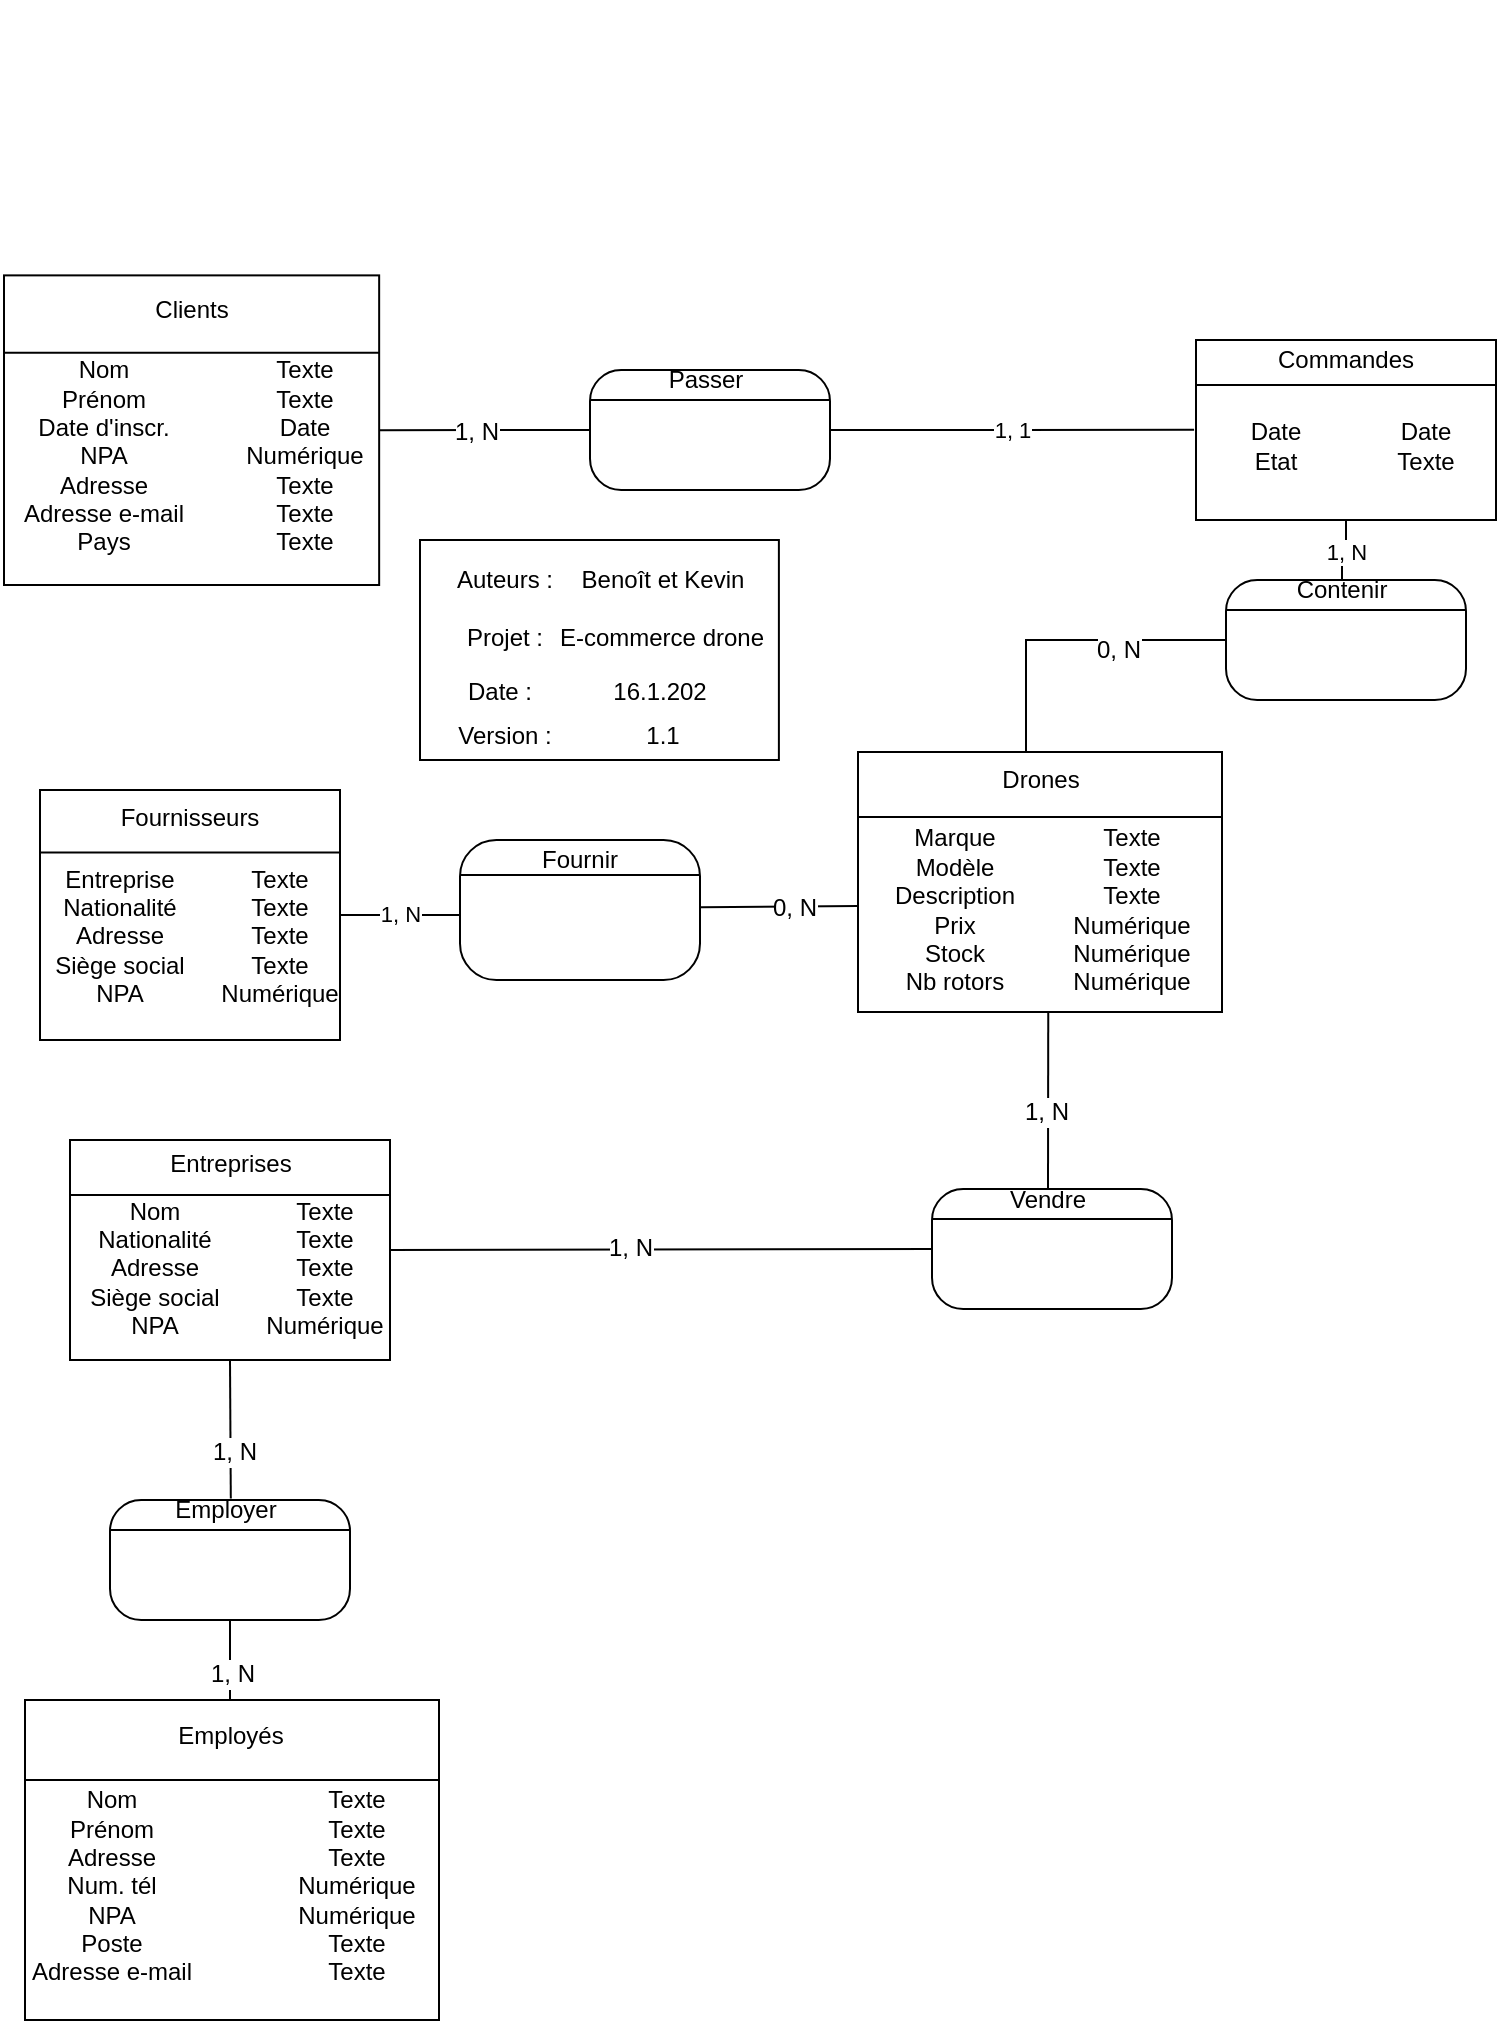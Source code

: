 <mxfile pages="1" version="11.1.4" type="device"><diagram id="fBUJJExzc5TPJynEnIx1" name="Page-1"><mxGraphModel dx="1317" dy="864" grid="1" gridSize="10" guides="1" tooltips="1" connect="1" arrows="1" fold="1" page="1" pageScale="1" pageWidth="827" pageHeight="1169" math="0" shadow="0"><root><mxCell id="0"/><mxCell id="1" parent="0"/><mxCell id="ptszQE8__qWLwmgNun1D-112" value="" style="group" parent="1" vertex="1" connectable="0"><mxGeometry x="30" y="40" width="270" height="150" as="geometry"/></mxCell><mxCell id="ptszQE8__qWLwmgNun1D-86" value="" style="group" parent="ptszQE8__qWLwmgNun1D-112" vertex="1" connectable="0"><mxGeometry width="270" height="150" as="geometry"/></mxCell><mxCell id="ptszQE8__qWLwmgNun1D-332" value="" style="group" parent="ptszQE8__qWLwmgNun1D-86" vertex="1" connectable="0"><mxGeometry x="190" y="270" width="190" height="110" as="geometry"/></mxCell><mxCell id="ptszQE8__qWLwmgNun1D-331" value="" style="group" parent="ptszQE8__qWLwmgNun1D-332" vertex="1" connectable="0"><mxGeometry width="190" height="110" as="geometry"/></mxCell><mxCell id="ptszQE8__qWLwmgNun1D-113" value="" style="group" parent="ptszQE8__qWLwmgNun1D-331" vertex="1" connectable="0"><mxGeometry width="190" height="110" as="geometry"/></mxCell><mxCell id="ptszQE8__qWLwmgNun1D-111" value="" style="group" parent="ptszQE8__qWLwmgNun1D-113" vertex="1" connectable="0"><mxGeometry width="190" height="110" as="geometry"/></mxCell><mxCell id="ptszQE8__qWLwmgNun1D-87" value="" style="group" parent="ptszQE8__qWLwmgNun1D-111" vertex="1" connectable="0"><mxGeometry width="190" height="110" as="geometry"/></mxCell><mxCell id="ptszQE8__qWLwmgNun1D-88" value="" style="rounded=0;whiteSpace=wrap;html=1;" parent="ptszQE8__qWLwmgNun1D-87" vertex="1"><mxGeometry width="179.444" height="110" as="geometry"/></mxCell><mxCell id="ptszQE8__qWLwmgNun1D-104" value="" style="group" parent="ptszQE8__qWLwmgNun1D-87" vertex="1" connectable="0"><mxGeometry x="10.555" y="85.556" width="158.333" height="24.444" as="geometry"/></mxCell><mxCell id="ptszQE8__qWLwmgNun1D-105" value="Version :" style="text;html=1;strokeColor=none;fillColor=none;align=center;verticalAlign=middle;whiteSpace=wrap;rounded=0;" parent="ptszQE8__qWLwmgNun1D-104" vertex="1"><mxGeometry width="63.333" height="24.444" as="geometry"/></mxCell><mxCell id="ptszQE8__qWLwmgNun1D-106" value="1.1" style="text;html=1;strokeColor=none;fillColor=none;align=center;verticalAlign=middle;whiteSpace=wrap;rounded=0;" parent="ptszQE8__qWLwmgNun1D-104" vertex="1"><mxGeometry x="63.333" width="95.0" height="24.444" as="geometry"/></mxCell><mxCell id="ptszQE8__qWLwmgNun1D-6572" value="" style="group" parent="ptszQE8__qWLwmgNun1D-87" vertex="1" connectable="0"><mxGeometry x="10.556" y="7.331" width="179.444" height="78.229" as="geometry"/></mxCell><mxCell id="ptszQE8__qWLwmgNun1D-110" value="" style="group" parent="ptszQE8__qWLwmgNun1D-6572" vertex="1" connectable="0"><mxGeometry y="29.336" width="179.444" height="24.444" as="geometry"/></mxCell><mxCell id="ptszQE8__qWLwmgNun1D-98" value="" style="group" parent="ptszQE8__qWLwmgNun1D-110" vertex="1" connectable="0"><mxGeometry width="179.444" height="24.444" as="geometry"/></mxCell><mxCell id="ptszQE8__qWLwmgNun1D-99" value="Projet :" style="text;html=1;strokeColor=none;fillColor=none;align=center;verticalAlign=middle;whiteSpace=wrap;rounded=0;" parent="ptszQE8__qWLwmgNun1D-98" vertex="1"><mxGeometry width="63.333" height="24.444" as="geometry"/></mxCell><mxCell id="ptszQE8__qWLwmgNun1D-100" value="E-commerce drone" style="text;html=1;strokeColor=none;fillColor=none;align=center;verticalAlign=middle;whiteSpace=wrap;rounded=0;" parent="ptszQE8__qWLwmgNun1D-110" vertex="1"><mxGeometry x="52.778" width="116.111" height="24.444" as="geometry"/></mxCell><mxCell id="ptszQE8__qWLwmgNun1D-109" value="" style="group" parent="ptszQE8__qWLwmgNun1D-6572" vertex="1" connectable="0"><mxGeometry width="158.333" height="24.444" as="geometry"/></mxCell><mxCell id="ptszQE8__qWLwmgNun1D-97" value="" style="group" parent="ptszQE8__qWLwmgNun1D-109" vertex="1" connectable="0"><mxGeometry width="158.333" height="24.444" as="geometry"/></mxCell><mxCell id="ptszQE8__qWLwmgNun1D-93" value="Auteurs :" style="text;html=1;strokeColor=none;fillColor=none;align=center;verticalAlign=middle;whiteSpace=wrap;rounded=0;" parent="ptszQE8__qWLwmgNun1D-97" vertex="1"><mxGeometry width="63.333" height="24.444" as="geometry"/></mxCell><mxCell id="ptszQE8__qWLwmgNun1D-94" value="Benoît et Kevin" style="text;html=1;strokeColor=none;fillColor=none;align=center;verticalAlign=middle;whiteSpace=wrap;rounded=0;" parent="ptszQE8__qWLwmgNun1D-97" vertex="1"><mxGeometry x="63.333" width="95.0" height="24.444" as="geometry"/></mxCell><mxCell id="ptszQE8__qWLwmgNun1D-6550" value="Date :" style="text;html=1;strokeColor=none;fillColor=none;align=center;verticalAlign=middle;whiteSpace=wrap;rounded=0;labelBackgroundColor=none;" parent="ptszQE8__qWLwmgNun1D-6572" vertex="1"><mxGeometry x="9.444" y="58.229" width="40" height="20" as="geometry"/></mxCell><mxCell id="ptszQE8__qWLwmgNun1D-6571" value="16.1.202" style="text;html=1;strokeColor=none;fillColor=none;align=center;verticalAlign=middle;whiteSpace=wrap;rounded=0;labelBackgroundColor=none;" parent="ptszQE8__qWLwmgNun1D-6572" vertex="1"><mxGeometry x="89.444" y="58.229" width="40" height="20" as="geometry"/></mxCell><mxCell id="ptszQE8__qWLwmgNun1D-144" value="" style="group" parent="1" vertex="1" connectable="0"><mxGeometry x="439" y="416" width="182" height="130" as="geometry"/></mxCell><mxCell id="ptszQE8__qWLwmgNun1D-145" value="" style="group" parent="ptszQE8__qWLwmgNun1D-144" vertex="1" connectable="0"><mxGeometry width="182" height="130" as="geometry"/></mxCell><mxCell id="ptszQE8__qWLwmgNun1D-146" value="" style="group" parent="ptszQE8__qWLwmgNun1D-145" vertex="1" connectable="0"><mxGeometry width="182" height="130" as="geometry"/></mxCell><mxCell id="ptszQE8__qWLwmgNun1D-147" value="" style="group" parent="ptszQE8__qWLwmgNun1D-146" vertex="1" connectable="0"><mxGeometry width="182" height="130" as="geometry"/></mxCell><mxCell id="ptszQE8__qWLwmgNun1D-148" value="" style="rounded=0;whiteSpace=wrap;html=1;" parent="ptszQE8__qWLwmgNun1D-147" vertex="1"><mxGeometry width="182" height="130" as="geometry"/></mxCell><mxCell id="ptszQE8__qWLwmgNun1D-149" value="" style="endArrow=none;html=1;entryX=1;entryY=0.25;entryDx=0;entryDy=0;exitX=0;exitY=0.25;exitDx=0;exitDy=0;" parent="ptszQE8__qWLwmgNun1D-147" source="ptszQE8__qWLwmgNun1D-148" target="ptszQE8__qWLwmgNun1D-148" edge="1"><mxGeometry width="50" height="50" relative="1" as="geometry"><mxPoint x="-91" y="151.667" as="sourcePoint"/><mxPoint x="-15.167" y="43.333" as="targetPoint"/></mxGeometry></mxCell><mxCell id="ptszQE8__qWLwmgNun1D-150" value="Drones" style="text;html=1;strokeColor=none;fillColor=none;align=center;verticalAlign=middle;whiteSpace=wrap;rounded=0;" parent="ptszQE8__qWLwmgNun1D-147" vertex="1"><mxGeometry x="66.733" width="48.533" height="28.889" as="geometry"/></mxCell><mxCell id="ptszQE8__qWLwmgNun1D-151" value="Marque&lt;br&gt;Modèle&lt;br&gt;Description&lt;br&gt;Prix&lt;br&gt;Stock&lt;br&gt;Nb rotors" style="text;html=1;strokeColor=none;fillColor=none;align=center;verticalAlign=middle;whiteSpace=wrap;rounded=0;" parent="ptszQE8__qWLwmgNun1D-147" vertex="1"><mxGeometry y="28.889" width="97.067" height="101.111" as="geometry"/></mxCell><mxCell id="ptszQE8__qWLwmgNun1D-152" value="Texte&lt;br&gt;Texte&lt;br&gt;Texte&lt;br&gt;Numérique&lt;br&gt;Numérique&lt;br&gt;Numérique" style="text;html=1;strokeColor=none;fillColor=none;align=center;verticalAlign=middle;whiteSpace=wrap;rounded=0;" parent="ptszQE8__qWLwmgNun1D-147" vertex="1"><mxGeometry x="106.892" y="32.5" width="60.288" height="93.6" as="geometry"/></mxCell><mxCell id="ptszQE8__qWLwmgNun1D-162" value="" style="group" parent="1" vertex="1" connectable="0"><mxGeometry x="22" y="150" width="198" height="167" as="geometry"/></mxCell><mxCell id="ptszQE8__qWLwmgNun1D-163" value="" style="group" parent="ptszQE8__qWLwmgNun1D-162" vertex="1" connectable="0"><mxGeometry y="12.19" width="187.579" height="154.81" as="geometry"/></mxCell><mxCell id="ptszQE8__qWLwmgNun1D-164" value="" style="group" parent="ptszQE8__qWLwmgNun1D-163" vertex="1" connectable="0"><mxGeometry x="-10" y="15.5" width="187.579" height="154.81" as="geometry"/></mxCell><mxCell id="ptszQE8__qWLwmgNun1D-165" value="" style="group" parent="ptszQE8__qWLwmgNun1D-164" vertex="1" connectable="0"><mxGeometry width="187.579" height="154.81" as="geometry"/></mxCell><mxCell id="ptszQE8__qWLwmgNun1D-166" value="" style="rounded=0;whiteSpace=wrap;html=1;" parent="ptszQE8__qWLwmgNun1D-165" vertex="1"><mxGeometry width="187.579" height="154.81" as="geometry"/></mxCell><mxCell id="ptszQE8__qWLwmgNun1D-167" value="" style="endArrow=none;html=1;entryX=1;entryY=0.25;entryDx=0;entryDy=0;exitX=0;exitY=0.25;exitDx=0;exitDy=0;" parent="ptszQE8__qWLwmgNun1D-165" source="ptszQE8__qWLwmgNun1D-166" target="ptszQE8__qWLwmgNun1D-166" edge="1"><mxGeometry width="50" height="50" relative="1" as="geometry"><mxPoint x="-93.789" y="180.612" as="sourcePoint"/><mxPoint x="-15.632" y="51.603" as="targetPoint"/></mxGeometry></mxCell><mxCell id="ptszQE8__qWLwmgNun1D-168" value="Clients" style="text;html=1;strokeColor=none;fillColor=none;align=center;verticalAlign=middle;whiteSpace=wrap;rounded=0;" parent="ptszQE8__qWLwmgNun1D-165" vertex="1"><mxGeometry x="68.779" width="50.021" height="34.402" as="geometry"/></mxCell><mxCell id="ptszQE8__qWLwmgNun1D-169" value="Nom&lt;br&gt;Prénom&lt;br&gt;Date d'inscr.&lt;br&gt;NPA&lt;br&gt;Adresse&lt;br&gt;Adresse e-mail&lt;br&gt;Pays" style="text;html=1;strokeColor=none;fillColor=none;align=center;verticalAlign=middle;whiteSpace=wrap;rounded=0;" parent="ptszQE8__qWLwmgNun1D-165" vertex="1"><mxGeometry y="34.402" width="100.042" height="111.807" as="geometry"/></mxCell><mxCell id="ptszQE8__qWLwmgNun1D-170" value="Texte&lt;br&gt;Texte&lt;br&gt;Date&lt;br&gt;Numérique&lt;br&gt;Texte&lt;br&gt;Texte&lt;br&gt;Texte" style="text;html=1;strokeColor=none;fillColor=none;align=center;verticalAlign=middle;whiteSpace=wrap;rounded=0;" parent="ptszQE8__qWLwmgNun1D-165" vertex="1"><mxGeometry x="118.8" y="43.003" width="62.526" height="94.606" as="geometry"/></mxCell><mxCell id="ptszQE8__qWLwmgNun1D-171" value="" style="group" parent="1" vertex="1" connectable="0"><mxGeometry x="608" y="210" width="150" height="90" as="geometry"/></mxCell><mxCell id="ptszQE8__qWLwmgNun1D-172" value="" style="group" parent="ptszQE8__qWLwmgNun1D-171" vertex="1" connectable="0"><mxGeometry width="150" height="90" as="geometry"/></mxCell><mxCell id="ptszQE8__qWLwmgNun1D-173" value="" style="group" parent="ptszQE8__qWLwmgNun1D-172" vertex="1" connectable="0"><mxGeometry width="150" height="90" as="geometry"/></mxCell><mxCell id="ptszQE8__qWLwmgNun1D-174" value="" style="rounded=0;whiteSpace=wrap;html=1;" parent="ptszQE8__qWLwmgNun1D-173" vertex="1"><mxGeometry width="150" height="90" as="geometry"/></mxCell><mxCell id="ptszQE8__qWLwmgNun1D-292" value="" style="group" parent="ptszQE8__qWLwmgNun1D-173" vertex="1" connectable="0"><mxGeometry width="140" height="85" as="geometry"/></mxCell><mxCell id="ptszQE8__qWLwmgNun1D-175" value="" style="endArrow=none;html=1;entryX=1;entryY=0.25;entryDx=0;entryDy=0;exitX=0;exitY=0.25;exitDx=0;exitDy=0;" parent="ptszQE8__qWLwmgNun1D-292" source="ptszQE8__qWLwmgNun1D-174" target="ptszQE8__qWLwmgNun1D-174" edge="1"><mxGeometry width="50" height="50" relative="1" as="geometry"><mxPoint x="-75" y="105" as="sourcePoint"/><mxPoint x="-12.5" y="30" as="targetPoint"/></mxGeometry></mxCell><mxCell id="ptszQE8__qWLwmgNun1D-176" value="Commandes" style="text;html=1;strokeColor=none;fillColor=none;align=center;verticalAlign=middle;whiteSpace=wrap;rounded=0;" parent="ptszQE8__qWLwmgNun1D-292" vertex="1"><mxGeometry x="55" width="40" height="20" as="geometry"/></mxCell><mxCell id="ptszQE8__qWLwmgNun1D-177" value="Date&lt;br&gt;Etat" style="text;html=1;strokeColor=none;fillColor=none;align=center;verticalAlign=middle;whiteSpace=wrap;rounded=0;" parent="ptszQE8__qWLwmgNun1D-292" vertex="1"><mxGeometry y="20" width="80" height="65" as="geometry"/></mxCell><mxCell id="ptszQE8__qWLwmgNun1D-178" value="Date&lt;br&gt;Texte" style="text;html=1;strokeColor=none;fillColor=none;align=center;verticalAlign=middle;whiteSpace=wrap;rounded=0;" parent="ptszQE8__qWLwmgNun1D-292" vertex="1"><mxGeometry x="90" y="25" width="50" height="55" as="geometry"/></mxCell><mxCell id="ptszQE8__qWLwmgNun1D-185" value="1, N" style="edgeStyle=orthogonalEdgeStyle;rounded=0;orthogonalLoop=1;jettySize=auto;html=1;entryX=0.5;entryY=0;entryDx=0;entryDy=0;startArrow=none;startFill=0;endArrow=none;endFill=0;" parent="1" source="ptszQE8__qWLwmgNun1D-174" target="ptszQE8__qWLwmgNun1D-184" edge="1"><mxGeometry relative="1" as="geometry"/></mxCell><mxCell id="ptszQE8__qWLwmgNun1D-186" style="edgeStyle=orthogonalEdgeStyle;rounded=0;orthogonalLoop=1;jettySize=auto;html=1;startArrow=none;startFill=0;endArrow=none;endFill=0;entryX=0;entryY=0.5;entryDx=0;entryDy=0;" parent="1" source="ptszQE8__qWLwmgNun1D-150" target="ptszQE8__qWLwmgNun1D-182" edge="1"><mxGeometry relative="1" as="geometry"><mxPoint x="620" y="360" as="targetPoint"/><Array as="points"><mxPoint x="523" y="360"/></Array></mxGeometry></mxCell><mxCell id="ptszQE8__qWLwmgNun1D-187" value="0, N" style="text;html=1;resizable=0;points=[];align=center;verticalAlign=middle;labelBackgroundColor=#ffffff;" parent="ptszQE8__qWLwmgNun1D-186" vertex="1" connectable="0"><mxGeometry x="0.327" y="-3" relative="1" as="geometry"><mxPoint x="-2" y="2" as="offset"/></mxGeometry></mxCell><mxCell id="ptszQE8__qWLwmgNun1D-196" value="" style="group" parent="1" vertex="1" connectable="0"><mxGeometry x="305" y="225" width="120" height="60" as="geometry"/></mxCell><mxCell id="ptszQE8__qWLwmgNun1D-197" value="" style="group" parent="ptszQE8__qWLwmgNun1D-196" vertex="1" connectable="0"><mxGeometry width="120" height="60" as="geometry"/></mxCell><mxCell id="ptszQE8__qWLwmgNun1D-198" value="" style="group" parent="ptszQE8__qWLwmgNun1D-197" vertex="1" connectable="0"><mxGeometry width="120" height="60" as="geometry"/></mxCell><mxCell id="ptszQE8__qWLwmgNun1D-199" value="" style="rounded=1;whiteSpace=wrap;html=1;arcSize=26;" parent="ptszQE8__qWLwmgNun1D-198" vertex="1"><mxGeometry width="120" height="60" as="geometry"/></mxCell><mxCell id="ptszQE8__qWLwmgNun1D-200" value="" style="endArrow=none;html=1;exitX=0;exitY=0.25;exitDx=0;exitDy=0;" parent="ptszQE8__qWLwmgNun1D-198" source="ptszQE8__qWLwmgNun1D-199" edge="1"><mxGeometry width="50" height="50" relative="1" as="geometry"><mxPoint x="-260" y="290" as="sourcePoint"/><mxPoint x="120" y="15" as="targetPoint"/></mxGeometry></mxCell><mxCell id="ptszQE8__qWLwmgNun1D-201" value="Passer" style="text;html=1;strokeColor=none;fillColor=none;align=center;verticalAlign=middle;whiteSpace=wrap;rounded=0;" parent="ptszQE8__qWLwmgNun1D-197" vertex="1"><mxGeometry x="38" width="40" height="10" as="geometry"/></mxCell><mxCell id="ptszQE8__qWLwmgNun1D-202" style="edgeStyle=orthogonalEdgeStyle;rounded=0;orthogonalLoop=1;jettySize=auto;html=1;entryX=1;entryY=0.5;entryDx=0;entryDy=0;startArrow=none;startFill=0;endArrow=none;endFill=0;" parent="1" source="ptszQE8__qWLwmgNun1D-199" target="ptszQE8__qWLwmgNun1D-166" edge="1"><mxGeometry relative="1" as="geometry"/></mxCell><mxCell id="ptszQE8__qWLwmgNun1D-203" value="1, N" style="text;html=1;resizable=0;points=[];align=center;verticalAlign=middle;labelBackgroundColor=#ffffff;" parent="ptszQE8__qWLwmgNun1D-202" vertex="1" connectable="0"><mxGeometry x="0.086" y="1" relative="1" as="geometry"><mxPoint as="offset"/></mxGeometry></mxCell><mxCell id="ptszQE8__qWLwmgNun1D-204" value="1, 1" style="edgeStyle=orthogonalEdgeStyle;rounded=0;orthogonalLoop=1;jettySize=auto;html=1;entryX=-0.012;entryY=0.383;entryDx=0;entryDy=0;entryPerimeter=0;startArrow=none;startFill=0;endArrow=none;endFill=0;" parent="1" source="ptszQE8__qWLwmgNun1D-199" target="ptszQE8__qWLwmgNun1D-177" edge="1"><mxGeometry relative="1" as="geometry"/></mxCell><mxCell id="ptszQE8__qWLwmgNun1D-238" value="" style="group" parent="1" vertex="1" connectable="0"><mxGeometry x="45" y="330" width="120" height="60" as="geometry"/></mxCell><mxCell id="ptszQE8__qWLwmgNun1D-205" value="" style="group" parent="ptszQE8__qWLwmgNun1D-238" vertex="1" connectable="0"><mxGeometry width="120" height="60" as="geometry"/></mxCell><mxCell id="ptszQE8__qWLwmgNun1D-260" value="1, N" style="endArrow=none;html=1;entryX=0.003;entryY=0.535;entryDx=0;entryDy=0;entryPerimeter=0;exitX=1;exitY=0.5;exitDx=0;exitDy=0;" parent="1" source="ptszQE8__qWLwmgNun1D-246" target="ptszQE8__qWLwmgNun1D-255" edge="1"><mxGeometry width="50" height="50" relative="1" as="geometry"><mxPoint x="210" y="820" as="sourcePoint"/><mxPoint x="260" y="770" as="targetPoint"/></mxGeometry></mxCell><mxCell id="ptszQE8__qWLwmgNun1D-261" value="" style="group" parent="1" vertex="1" connectable="0"><mxGeometry x="240" y="455" width="120" height="70" as="geometry"/></mxCell><mxCell id="ptszQE8__qWLwmgNun1D-259" value="" style="group" parent="ptszQE8__qWLwmgNun1D-261" vertex="1" connectable="0"><mxGeometry width="120" height="70" as="geometry"/></mxCell><mxCell id="ptszQE8__qWLwmgNun1D-252" value="" style="group" parent="ptszQE8__qWLwmgNun1D-259" vertex="1" connectable="0"><mxGeometry width="120" height="70" as="geometry"/></mxCell><mxCell id="ptszQE8__qWLwmgNun1D-253" value="" style="group" parent="ptszQE8__qWLwmgNun1D-252" vertex="1" connectable="0"><mxGeometry width="120" height="70" as="geometry"/></mxCell><mxCell id="ptszQE8__qWLwmgNun1D-254" value="" style="group" parent="ptszQE8__qWLwmgNun1D-253" vertex="1" connectable="0"><mxGeometry y="5" width="120" height="70" as="geometry"/></mxCell><mxCell id="ptszQE8__qWLwmgNun1D-255" value="" style="rounded=1;whiteSpace=wrap;html=1;arcSize=26;" parent="ptszQE8__qWLwmgNun1D-254" vertex="1"><mxGeometry width="120" height="70" as="geometry"/></mxCell><mxCell id="ptszQE8__qWLwmgNun1D-256" value="" style="endArrow=none;html=1;exitX=0;exitY=0.25;exitDx=0;exitDy=0;" parent="ptszQE8__qWLwmgNun1D-254" source="ptszQE8__qWLwmgNun1D-255" edge="1"><mxGeometry width="50" height="50" relative="1" as="geometry"><mxPoint x="-260" y="338.333" as="sourcePoint"/><mxPoint x="120" y="17.5" as="targetPoint"/></mxGeometry></mxCell><mxCell id="ptszQE8__qWLwmgNun1D-6546" value="Fournir" style="text;html=1;strokeColor=none;fillColor=none;align=center;verticalAlign=middle;whiteSpace=wrap;rounded=0;labelBackgroundColor=none;" parent="ptszQE8__qWLwmgNun1D-254" vertex="1"><mxGeometry x="40" y="2.728e-14" width="40" height="20" as="geometry"/></mxCell><mxCell id="ptszQE8__qWLwmgNun1D-262" value="" style="endArrow=none;html=1;exitX=1.004;exitY=0.48;exitDx=0;exitDy=0;exitPerimeter=0;" parent="1" source="ptszQE8__qWLwmgNun1D-255" edge="1"><mxGeometry width="50" height="50" relative="1" as="geometry"><mxPoint x="340" y="820" as="sourcePoint"/><mxPoint x="439" y="493" as="targetPoint"/></mxGeometry></mxCell><mxCell id="ptszQE8__qWLwmgNun1D-264" value="0, N" style="text;html=1;align=center;verticalAlign=middle;resizable=0;points=[];;labelBackgroundColor=#ffffff;" parent="ptszQE8__qWLwmgNun1D-262" vertex="1" connectable="0"><mxGeometry x="0.166" y="-1" relative="1" as="geometry"><mxPoint as="offset"/></mxGeometry></mxCell><mxCell id="ptszQE8__qWLwmgNun1D-282" value="" style="group;direction=west;" parent="1" vertex="1" connectable="0"><mxGeometry x="45" y="610" width="160" height="110" as="geometry"/></mxCell><mxCell id="ptszQE8__qWLwmgNun1D-274" value="" style="group" parent="ptszQE8__qWLwmgNun1D-282" vertex="1" connectable="0"><mxGeometry width="160" height="110" as="geometry"/></mxCell><mxCell id="ptszQE8__qWLwmgNun1D-275" value="" style="group" parent="ptszQE8__qWLwmgNun1D-274" vertex="1" connectable="0"><mxGeometry width="160" height="110" as="geometry"/></mxCell><mxCell id="ptszQE8__qWLwmgNun1D-276" value="" style="rounded=0;whiteSpace=wrap;html=1;" parent="ptszQE8__qWLwmgNun1D-275" vertex="1"><mxGeometry width="160" height="110" as="geometry"/></mxCell><mxCell id="ptszQE8__qWLwmgNun1D-277" value="" style="endArrow=none;html=1;entryX=1;entryY=0.25;entryDx=0;entryDy=0;exitX=0;exitY=0.25;exitDx=0;exitDy=0;" parent="ptszQE8__qWLwmgNun1D-275" source="ptszQE8__qWLwmgNun1D-276" target="ptszQE8__qWLwmgNun1D-276" edge="1"><mxGeometry width="50" height="50" relative="1" as="geometry"><mxPoint x="-80" y="128.333" as="sourcePoint"/><mxPoint x="-13.333" y="36.667" as="targetPoint"/></mxGeometry></mxCell><mxCell id="ptszQE8__qWLwmgNun1D-278" value="Entreprises" style="text;html=1;strokeColor=none;fillColor=none;align=center;verticalAlign=middle;whiteSpace=wrap;rounded=0;" parent="ptszQE8__qWLwmgNun1D-275" vertex="1"><mxGeometry x="58.667" width="42.667" height="24.444" as="geometry"/></mxCell><mxCell id="ptszQE8__qWLwmgNun1D-279" value="Nom&lt;br&gt;Nationalité&lt;br&gt;Adresse&lt;br&gt;Siège social&lt;br&gt;NPA" style="text;html=1;strokeColor=none;fillColor=none;align=center;verticalAlign=middle;whiteSpace=wrap;rounded=0;" parent="ptszQE8__qWLwmgNun1D-275" vertex="1"><mxGeometry y="24.444" width="85.333" height="79.444" as="geometry"/></mxCell><mxCell id="ptszQE8__qWLwmgNun1D-280" value="Texte&lt;br&gt;Texte&lt;br&gt;Texte&lt;br&gt;Texte&lt;br&gt;Numérique" style="text;html=1;strokeColor=none;fillColor=none;align=center;verticalAlign=middle;whiteSpace=wrap;rounded=0;" parent="ptszQE8__qWLwmgNun1D-275" vertex="1"><mxGeometry x="101.333" y="30.556" width="53.333" height="67.222" as="geometry"/></mxCell><mxCell id="ptszQE8__qWLwmgNun1D-283" value="" style="group" parent="1" vertex="1" connectable="0"><mxGeometry x="476" y="634.5" width="120" height="60" as="geometry"/></mxCell><mxCell id="ptszQE8__qWLwmgNun1D-284" value="" style="group" parent="ptszQE8__qWLwmgNun1D-283" vertex="1" connectable="0"><mxGeometry width="120" height="60" as="geometry"/></mxCell><mxCell id="ptszQE8__qWLwmgNun1D-285" value="" style="group" parent="ptszQE8__qWLwmgNun1D-284" vertex="1" connectable="0"><mxGeometry width="120" height="60" as="geometry"/></mxCell><mxCell id="ptszQE8__qWLwmgNun1D-286" value="" style="rounded=1;whiteSpace=wrap;html=1;arcSize=26;" parent="ptszQE8__qWLwmgNun1D-285" vertex="1"><mxGeometry width="120" height="60" as="geometry"/></mxCell><mxCell id="ptszQE8__qWLwmgNun1D-287" value="" style="endArrow=none;html=1;exitX=0;exitY=0.25;exitDx=0;exitDy=0;" parent="ptszQE8__qWLwmgNun1D-285" source="ptszQE8__qWLwmgNun1D-286" edge="1"><mxGeometry width="50" height="50" relative="1" as="geometry"><mxPoint x="-260" y="290" as="sourcePoint"/><mxPoint x="120" y="15" as="targetPoint"/></mxGeometry></mxCell><mxCell id="ptszQE8__qWLwmgNun1D-288" value="Vendre" style="text;html=1;strokeColor=none;fillColor=none;align=center;verticalAlign=middle;whiteSpace=wrap;rounded=0;" parent="ptszQE8__qWLwmgNun1D-284" vertex="1"><mxGeometry x="38" width="40" height="10" as="geometry"/></mxCell><mxCell id="ptszQE8__qWLwmgNun1D-289" value="" style="group" parent="1" vertex="1" connectable="0"><mxGeometry x="30" y="435" width="150" height="125" as="geometry"/></mxCell><mxCell id="ptszQE8__qWLwmgNun1D-258" value="" style="group" parent="ptszQE8__qWLwmgNun1D-289" vertex="1" connectable="0"><mxGeometry width="150" height="125" as="geometry"/></mxCell><mxCell id="ptszQE8__qWLwmgNun1D-244" value="" style="group" parent="ptszQE8__qWLwmgNun1D-258" vertex="1" connectable="0"><mxGeometry width="150" height="125" as="geometry"/></mxCell><mxCell id="ptszQE8__qWLwmgNun1D-245" value="" style="group" parent="ptszQE8__qWLwmgNun1D-244" vertex="1" connectable="0"><mxGeometry width="150" height="125" as="geometry"/></mxCell><mxCell id="ptszQE8__qWLwmgNun1D-246" value="" style="rounded=0;whiteSpace=wrap;html=1;" parent="ptszQE8__qWLwmgNun1D-245" vertex="1"><mxGeometry width="150" height="125" as="geometry"/></mxCell><mxCell id="ptszQE8__qWLwmgNun1D-247" value="" style="endArrow=none;html=1;entryX=1;entryY=0.25;entryDx=0;entryDy=0;exitX=0;exitY=0.25;exitDx=0;exitDy=0;" parent="ptszQE8__qWLwmgNun1D-245" source="ptszQE8__qWLwmgNun1D-246" target="ptszQE8__qWLwmgNun1D-246" edge="1"><mxGeometry width="50" height="50" relative="1" as="geometry"><mxPoint x="-75" y="145.833" as="sourcePoint"/><mxPoint x="-12.5" y="41.667" as="targetPoint"/></mxGeometry></mxCell><mxCell id="ptszQE8__qWLwmgNun1D-248" value="Fournisseurs" style="text;html=1;strokeColor=none;fillColor=none;align=center;verticalAlign=middle;whiteSpace=wrap;rounded=0;" parent="ptszQE8__qWLwmgNun1D-245" vertex="1"><mxGeometry x="55.0" width="40.0" height="27.778" as="geometry"/></mxCell><mxCell id="ptszQE8__qWLwmgNun1D-249" value="Entreprise&lt;br&gt;Nationalité&lt;br&gt;Adresse&lt;br&gt;Siège social&lt;br&gt;NPA" style="text;html=1;strokeColor=none;fillColor=none;align=center;verticalAlign=middle;whiteSpace=wrap;rounded=0;" parent="ptszQE8__qWLwmgNun1D-245" vertex="1"><mxGeometry y="27.778" width="80.0" height="90.278" as="geometry"/></mxCell><mxCell id="ptszQE8__qWLwmgNun1D-250" value="Texte&lt;br&gt;Texte&lt;br&gt;Texte&lt;br&gt;Texte&lt;br&gt;Numérique" style="text;html=1;strokeColor=none;fillColor=none;align=center;verticalAlign=middle;whiteSpace=wrap;rounded=0;" parent="ptszQE8__qWLwmgNun1D-245" vertex="1"><mxGeometry x="95.0" y="34.722" width="50.0" height="76.389" as="geometry"/></mxCell><mxCell id="ptszQE8__qWLwmgNun1D-291" value="" style="group" parent="1" vertex="1" connectable="0"><mxGeometry x="623" y="330" width="120" height="60" as="geometry"/></mxCell><mxCell id="ptszQE8__qWLwmgNun1D-179" value="" style="group" parent="ptszQE8__qWLwmgNun1D-291" vertex="1" connectable="0"><mxGeometry width="120" height="60" as="geometry"/></mxCell><mxCell id="ptszQE8__qWLwmgNun1D-180" value="" style="group" parent="ptszQE8__qWLwmgNun1D-179" vertex="1" connectable="0"><mxGeometry width="120" height="60" as="geometry"/></mxCell><mxCell id="ptszQE8__qWLwmgNun1D-181" value="" style="group" parent="ptszQE8__qWLwmgNun1D-180" vertex="1" connectable="0"><mxGeometry width="120" height="60" as="geometry"/></mxCell><mxCell id="ptszQE8__qWLwmgNun1D-182" value="" style="rounded=1;whiteSpace=wrap;html=1;arcSize=26;" parent="ptszQE8__qWLwmgNun1D-181" vertex="1"><mxGeometry width="120" height="60" as="geometry"/></mxCell><mxCell id="ptszQE8__qWLwmgNun1D-183" value="" style="endArrow=none;html=1;exitX=0;exitY=0.25;exitDx=0;exitDy=0;" parent="ptszQE8__qWLwmgNun1D-181" source="ptszQE8__qWLwmgNun1D-182" edge="1"><mxGeometry width="50" height="50" relative="1" as="geometry"><mxPoint x="-260" y="290" as="sourcePoint"/><mxPoint x="120" y="15" as="targetPoint"/></mxGeometry></mxCell><mxCell id="ptszQE8__qWLwmgNun1D-184" value="Contenir" style="text;html=1;strokeColor=none;fillColor=none;align=center;verticalAlign=middle;whiteSpace=wrap;rounded=0;" parent="ptszQE8__qWLwmgNun1D-180" vertex="1"><mxGeometry x="38" width="40" height="10" as="geometry"/></mxCell><mxCell id="ptszQE8__qWLwmgNun1D-293" value="" style="endArrow=none;html=1;entryX=0;entryY=0.5;entryDx=0;entryDy=0;exitX=1;exitY=0.5;exitDx=0;exitDy=0;" parent="1" source="ptszQE8__qWLwmgNun1D-276" target="ptszQE8__qWLwmgNun1D-286" edge="1"><mxGeometry width="50" height="50" relative="1" as="geometry"><mxPoint x="30" y="820" as="sourcePoint"/><mxPoint x="80" y="770" as="targetPoint"/></mxGeometry></mxCell><mxCell id="ptszQE8__qWLwmgNun1D-294" value="1, N" style="text;html=1;align=center;verticalAlign=middle;resizable=0;points=[];;labelBackgroundColor=#ffffff;" parent="ptszQE8__qWLwmgNun1D-293" vertex="1" connectable="0"><mxGeometry x="-0.119" y="1" relative="1" as="geometry"><mxPoint as="offset"/></mxGeometry></mxCell><mxCell id="ptszQE8__qWLwmgNun1D-295" value="" style="endArrow=none;html=1;entryX=0.98;entryY=0.995;entryDx=0;entryDy=0;exitX=0.5;exitY=0;exitDx=0;exitDy=0;entryPerimeter=0;" parent="1" source="ptszQE8__qWLwmgNun1D-288" target="ptszQE8__qWLwmgNun1D-151" edge="1"><mxGeometry width="50" height="50" relative="1" as="geometry"><mxPoint x="215" y="675" as="sourcePoint"/><mxPoint x="473" y="675" as="targetPoint"/></mxGeometry></mxCell><mxCell id="ptszQE8__qWLwmgNun1D-296" value="1, N" style="text;html=1;align=center;verticalAlign=middle;resizable=0;points=[];;labelBackgroundColor=#ffffff;" parent="ptszQE8__qWLwmgNun1D-295" vertex="1" connectable="0"><mxGeometry x="-0.119" y="1" relative="1" as="geometry"><mxPoint as="offset"/></mxGeometry></mxCell><mxCell id="ptszQE8__qWLwmgNun1D-309" value="" style="group" parent="1" vertex="1" connectable="0"><mxGeometry x="65" y="790" width="120" height="60" as="geometry"/></mxCell><mxCell id="ptszQE8__qWLwmgNun1D-302" value="" style="group" parent="ptszQE8__qWLwmgNun1D-309" vertex="1" connectable="0"><mxGeometry width="120" height="60" as="geometry"/></mxCell><mxCell id="ptszQE8__qWLwmgNun1D-303" value="" style="group" parent="ptszQE8__qWLwmgNun1D-302" vertex="1" connectable="0"><mxGeometry width="120" height="60" as="geometry"/></mxCell><mxCell id="ptszQE8__qWLwmgNun1D-304" value="" style="group" parent="ptszQE8__qWLwmgNun1D-303" vertex="1" connectable="0"><mxGeometry width="120" height="60" as="geometry"/></mxCell><mxCell id="ptszQE8__qWLwmgNun1D-305" value="" style="rounded=1;whiteSpace=wrap;html=1;arcSize=26;" parent="ptszQE8__qWLwmgNun1D-304" vertex="1"><mxGeometry width="120" height="60" as="geometry"/></mxCell><mxCell id="ptszQE8__qWLwmgNun1D-306" value="" style="endArrow=none;html=1;exitX=0;exitY=0.25;exitDx=0;exitDy=0;" parent="ptszQE8__qWLwmgNun1D-304" source="ptszQE8__qWLwmgNun1D-305" edge="1"><mxGeometry width="50" height="50" relative="1" as="geometry"><mxPoint x="-260" y="290" as="sourcePoint"/><mxPoint x="120" y="15" as="targetPoint"/></mxGeometry></mxCell><mxCell id="ptszQE8__qWLwmgNun1D-307" value="Employer" style="text;html=1;strokeColor=none;fillColor=none;align=center;verticalAlign=middle;whiteSpace=wrap;rounded=0;" parent="ptszQE8__qWLwmgNun1D-303" vertex="1"><mxGeometry x="38" width="40" height="10" as="geometry"/></mxCell><mxCell id="ptszQE8__qWLwmgNun1D-310" value="" style="endArrow=none;html=1;entryX=0.5;entryY=1;entryDx=0;entryDy=0;exitX=0.56;exitY=-0.074;exitDx=0;exitDy=0;exitPerimeter=0;" parent="1" source="ptszQE8__qWLwmgNun1D-307" target="ptszQE8__qWLwmgNun1D-276" edge="1"><mxGeometry width="50" height="50" relative="1" as="geometry"><mxPoint x="30" y="920" as="sourcePoint"/><mxPoint x="80" y="870" as="targetPoint"/></mxGeometry></mxCell><mxCell id="ptszQE8__qWLwmgNun1D-311" value="1, N" style="text;html=1;align=center;verticalAlign=middle;resizable=0;points=[];;labelBackgroundColor=#ffffff;" parent="ptszQE8__qWLwmgNun1D-310" vertex="1" connectable="0"><mxGeometry x="-0.311" y="-1" relative="1" as="geometry"><mxPoint as="offset"/></mxGeometry></mxCell><mxCell id="ptszQE8__qWLwmgNun1D-312" value="" style="endArrow=none;html=1;entryX=0.5;entryY=1;entryDx=0;entryDy=0;exitX=0.482;exitY=-0.004;exitDx=0;exitDy=0;exitPerimeter=0;" parent="1" source="ptszQE8__qWLwmgNun1D-325" target="ptszQE8__qWLwmgNun1D-305" edge="1"><mxGeometry width="50" height="50" relative="1" as="geometry"><mxPoint x="125.24" y="929.1" as="sourcePoint"/><mxPoint x="135" y="730" as="targetPoint"/></mxGeometry></mxCell><mxCell id="ptszQE8__qWLwmgNun1D-313" value="1, N" style="text;html=1;align=center;verticalAlign=middle;resizable=0;points=[];;labelBackgroundColor=#ffffff;" parent="ptszQE8__qWLwmgNun1D-312" vertex="1" connectable="0"><mxGeometry x="-0.311" y="-1" relative="1" as="geometry"><mxPoint as="offset"/></mxGeometry></mxCell><mxCell id="ptszQE8__qWLwmgNun1D-330" value="" style="group" parent="1" vertex="1" connectable="0"><mxGeometry x="23.5" y="870" width="207" height="160" as="geometry"/></mxCell><mxCell id="ptszQE8__qWLwmgNun1D-329" value="" style="group" parent="ptszQE8__qWLwmgNun1D-330" vertex="1" connectable="0"><mxGeometry x="4" y="13.5" width="207" height="160" as="geometry"/></mxCell><mxCell id="ptszQE8__qWLwmgNun1D-321" value="" style="group" parent="ptszQE8__qWLwmgNun1D-329" vertex="1" connectable="0"><mxGeometry x="-5" y="6.5" width="207" height="160" as="geometry"/></mxCell><mxCell id="ptszQE8__qWLwmgNun1D-322" value="" style="group" parent="ptszQE8__qWLwmgNun1D-321" vertex="1" connectable="0"><mxGeometry width="207" height="160" as="geometry"/></mxCell><mxCell id="ptszQE8__qWLwmgNun1D-323" value="" style="rounded=0;whiteSpace=wrap;html=1;" parent="ptszQE8__qWLwmgNun1D-322" vertex="1"><mxGeometry width="207" height="160" as="geometry"/></mxCell><mxCell id="ptszQE8__qWLwmgNun1D-324" value="" style="endArrow=none;html=1;entryX=1;entryY=0.25;entryDx=0;entryDy=0;exitX=0;exitY=0.25;exitDx=0;exitDy=0;" parent="ptszQE8__qWLwmgNun1D-322" source="ptszQE8__qWLwmgNun1D-323" target="ptszQE8__qWLwmgNun1D-323" edge="1"><mxGeometry width="50" height="50" relative="1" as="geometry"><mxPoint x="-103.5" y="186.667" as="sourcePoint"/><mxPoint x="-17.25" y="53.333" as="targetPoint"/></mxGeometry></mxCell><mxCell id="ptszQE8__qWLwmgNun1D-325" value="Employés" style="text;html=1;strokeColor=none;fillColor=none;align=center;verticalAlign=middle;whiteSpace=wrap;rounded=0;" parent="ptszQE8__qWLwmgNun1D-322" vertex="1"><mxGeometry x="75.9" width="55.2" height="35.556" as="geometry"/></mxCell><mxCell id="ptszQE8__qWLwmgNun1D-326" value="Nom&lt;br&gt;Prénom&lt;br&gt;Adresse&lt;br&gt;Num. tél&lt;br&gt;NPA&lt;br&gt;Poste&lt;br&gt;Adresse e-mail" style="text;html=1;strokeColor=none;fillColor=none;align=center;verticalAlign=middle;whiteSpace=wrap;rounded=0;" parent="ptszQE8__qWLwmgNun1D-322" vertex="1"><mxGeometry x="-11.984" y="35.556" width="110.4" height="115.556" as="geometry"/></mxCell><mxCell id="ptszQE8__qWLwmgNun1D-327" value="Texte&lt;br&gt;Texte&lt;br&gt;Texte&lt;br&gt;Numérique&lt;br&gt;Numérique&lt;br&gt;Texte&lt;br&gt;Texte" style="text;html=1;strokeColor=none;fillColor=none;align=center;verticalAlign=middle;whiteSpace=wrap;rounded=0;" parent="ptszQE8__qWLwmgNun1D-322" vertex="1"><mxGeometry x="131.1" y="44.444" width="69" height="97.778" as="geometry"/></mxCell></root></mxGraphModel></diagram></mxfile>